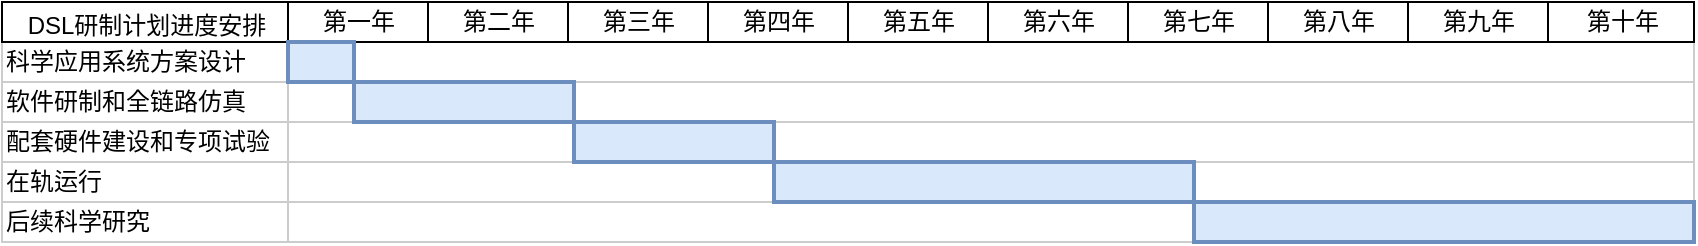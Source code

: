 <mxfile version="21.5.2" type="github">
  <diagram name="Page-1" id="fc2ac565-0d4e-3f0d-88b0-a54af1634ed7">
    <mxGraphModel dx="1050" dy="647" grid="1" gridSize="10" guides="1" tooltips="1" connect="0" arrows="1" fold="1" page="1" pageScale="1.5" pageWidth="1169" pageHeight="827" background="none" math="0" shadow="0">
      <root>
        <mxCell id="0" style=";html=1;" />
        <mxCell id="1" style=";html=1;" parent="0" />
        <mxCell id="75" value="科学应用系统方案设计" style="align=left;strokeColor=#CCCCCC;html=1;" parent="1" vertex="1">
          <mxGeometry x="297" y="150" width="143" height="20" as="geometry" />
        </mxCell>
        <mxCell id="80" value="软件研制和全链路仿真" style="align=left;strokeColor=#CCCCCC;html=1;" parent="1" vertex="1">
          <mxGeometry x="297" y="170" width="143" height="20" as="geometry" />
        </mxCell>
        <mxCell id="85" value="配套硬件建设和专项试验" style="align=left;strokeColor=#CCCCCC;html=1;" parent="1" vertex="1">
          <mxGeometry x="297" y="190" width="143" height="20" as="geometry" />
        </mxCell>
        <mxCell id="90" value="在轨运行" style="align=left;strokeColor=#CCCCCC;html=1;" parent="1" vertex="1">
          <mxGeometry x="297" y="210" width="143" height="20" as="geometry" />
        </mxCell>
        <mxCell id="95" value="后续科学研究" style="align=left;strokeColor=#CCCCCC;html=1;" parent="1" vertex="1">
          <mxGeometry x="297" y="230" width="143" height="20" as="geometry" />
        </mxCell>
        <mxCell id="2" value="DSL研制计划进度安排&lt;span style=&quot;font-size: medium; text-align: start;&quot;&gt;&lt;/span&gt;" style="strokeWidth=1;fontStyle=0;html=1;" parent="1" vertex="1">
          <mxGeometry x="297" y="130" width="143" height="20" as="geometry" />
        </mxCell>
        <mxCell id="67c90442a009f359-291" value="" style="align=left;strokeColor=#CCCCCC;html=1;" parent="1" vertex="1">
          <mxGeometry x="440" y="150" width="703" height="20" as="geometry" />
        </mxCell>
        <mxCell id="4" value="第一年" style="strokeWidth=1;fontStyle=0;html=1;" parent="1" vertex="1">
          <mxGeometry x="440" y="130" width="70" height="20" as="geometry" />
        </mxCell>
        <mxCell id="67c90442a009f359-278" value="第二年" style="strokeWidth=1;fontStyle=0;html=1;" parent="1" vertex="1">
          <mxGeometry x="510" y="130" width="70" height="20" as="geometry" />
        </mxCell>
        <mxCell id="67c90442a009f359-279" value="第三年" style="strokeWidth=1;fontStyle=0;html=1;" parent="1" vertex="1">
          <mxGeometry x="580" y="130" width="70" height="20" as="geometry" />
        </mxCell>
        <mxCell id="67c90442a009f359-280" value="第四年" style="strokeWidth=1;fontStyle=0;html=1;" parent="1" vertex="1">
          <mxGeometry x="650" y="130" width="70" height="20" as="geometry" />
        </mxCell>
        <mxCell id="67c90442a009f359-281" value="第五年" style="strokeWidth=1;fontStyle=0;html=1;" parent="1" vertex="1">
          <mxGeometry x="720" y="130" width="70" height="20" as="geometry" />
        </mxCell>
        <mxCell id="67c90442a009f359-282" value="第六年" style="strokeWidth=1;fontStyle=0;html=1;" parent="1" vertex="1">
          <mxGeometry x="790" y="130" width="70" height="20" as="geometry" />
        </mxCell>
        <mxCell id="67c90442a009f359-283" value="第七年" style="strokeWidth=1;fontStyle=0;html=1;" parent="1" vertex="1">
          <mxGeometry x="860" y="130" width="70" height="20" as="geometry" />
        </mxCell>
        <mxCell id="67c90442a009f359-284" value="第八年" style="strokeWidth=1;fontStyle=0;html=1;" parent="1" vertex="1">
          <mxGeometry x="930" y="130" width="70" height="20" as="geometry" />
        </mxCell>
        <mxCell id="67c90442a009f359-285" value="第九年" style="strokeWidth=1;fontStyle=0;html=1;" parent="1" vertex="1">
          <mxGeometry x="1000" y="130" width="70" height="20" as="geometry" />
        </mxCell>
        <mxCell id="67c90442a009f359-286" value="第十年" style="strokeWidth=1;fontStyle=0;html=1;" parent="1" vertex="1">
          <mxGeometry x="1070" y="130" width="73" height="20" as="geometry" />
        </mxCell>
        <mxCell id="67c90442a009f359-292" value="" style="align=left;strokeColor=#CCCCCC;html=1;" parent="1" vertex="1">
          <mxGeometry x="440" y="170" width="703" height="20" as="geometry" />
        </mxCell>
        <mxCell id="67c90442a009f359-293" value="" style="align=left;strokeColor=#CCCCCC;html=1;" parent="1" vertex="1">
          <mxGeometry x="440" y="190" width="703" height="20" as="geometry" />
        </mxCell>
        <mxCell id="67c90442a009f359-294" value="" style="align=left;strokeColor=#CCCCCC;html=1;" parent="1" vertex="1">
          <mxGeometry x="440" y="210" width="703" height="20" as="geometry" />
        </mxCell>
        <mxCell id="67c90442a009f359-295" value="" style="align=left;strokeColor=#CCCCCC;html=1;" parent="1" vertex="1">
          <mxGeometry x="440" y="230" width="693" height="20" as="geometry" />
        </mxCell>
        <mxCell id="67c90442a009f359-299" value="" style="whiteSpace=wrap;html=1;strokeWidth=2;fillColor=#dae8fc;fontSize=14;align=center;strokeColor=#6c8ebf;" parent="1" vertex="1">
          <mxGeometry x="440" y="150" width="33" height="20" as="geometry" />
        </mxCell>
        <mxCell id="67c90442a009f359-300" value="" style="whiteSpace=wrap;html=1;strokeWidth=2;fillColor=#dae8fc;fontSize=14;align=center;strokeColor=#6c8ebf;" parent="1" vertex="1">
          <mxGeometry x="473" y="170" width="110" height="20" as="geometry" />
        </mxCell>
        <mxCell id="67c90442a009f359-301" value="" style="whiteSpace=wrap;html=1;strokeWidth=2;fillColor=#dae8fc;fontSize=14;align=center;strokeColor=#6c8ebf;" parent="1" vertex="1">
          <mxGeometry x="583" y="190" width="100" height="20" as="geometry" />
        </mxCell>
        <mxCell id="67c90442a009f359-302" value="" style="whiteSpace=wrap;html=1;strokeWidth=2;fillColor=#dae8fc;fontSize=14;align=center;strokeColor=#6c8ebf;" parent="1" vertex="1">
          <mxGeometry x="683" y="210" width="210" height="20" as="geometry" />
        </mxCell>
        <mxCell id="67c90442a009f359-303" value="" style="whiteSpace=wrap;html=1;strokeWidth=2;fillColor=#dae8fc;fontSize=14;align=center;strokeColor=#6c8ebf;" parent="1" vertex="1">
          <mxGeometry x="893" y="230" width="250" height="20" as="geometry" />
        </mxCell>
      </root>
    </mxGraphModel>
  </diagram>
</mxfile>

